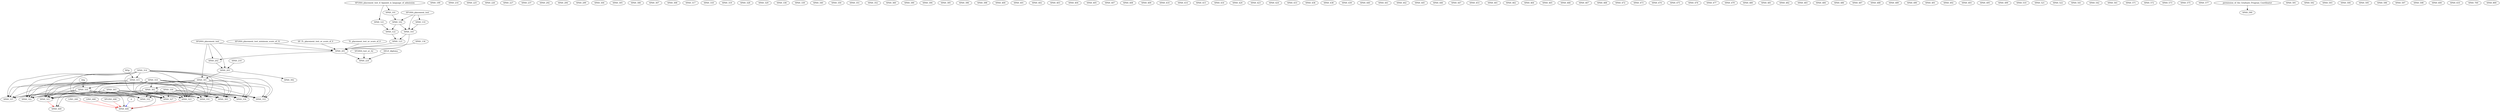 digraph G {
    edge [color=black];
    SP100A_placement_test_if_Spanish_is_language_of_admission -> SPAN_101;
    edge [color=black];
    SPAN_101 -> SPAN_102;
    SP100A_placement_test -> SPAN_102;
    edge [color=black];
    SPAN_102 -> SPAN_103;
    SPAN_110 -> SPAN_103;
    SP100A_placement_test -> SPAN_103;
    edge [color=black];
    SP100A_placement_test -> SPAN_110;
    edge [color=black];
    SP100A_placement_test_if_Spanish_is_language_of_admission -> SPAN_121;
    edge [color=black];
    SPAN_121 -> SPAN_122;
    SPAN_102 -> SPAN_122;
    edge [color=black];
    SPAN_122 -> SPAN_123;
    SPAN_103 -> SPAN_123;
    SPAN_134;
    SPAN_199;
    edge [color=black];
    SPAN_103 -> SPAN_201;
    SPAN_123 -> SPAN_201;
    SPAN_134 -> SPAN_201;
    SP100A_placement_test_minimum_score_of_51 -> SPAN_201;
    SP_TL_placement_test_or_score_of_0 -> SPAN_201;
    TL_placement_test_or_score_of_0 -> SPAN_201;
    SP200A_placement_test -> SPAN_201;
    edge [color=black];
    SPAN_201 -> SPAN_202;
    SP200A_placement_test -> SPAN_202;
    edge [color=black];
    SPAN_202 -> SPAN_203;
    SPAN_210 -> SPAN_203;
    SP200A_placement_test -> SPAN_203;
    SPAN_216;
    edge [color=black];
    SPAN_201 -> SPAN_224;
    SP200A_test_or_A2 -> SPAN_224;
    DELE_diploma -> SPAN_224;
    SPAN_225;
    SPAN_226;
    SPAN_227;
    SPAN_237;
    SPAN_292;
    SPAN_294;
    SPAN_299;
    edge [color=black];
    SPAN_203 -> SPAN_301;
    SP200A_placement_test -> SPAN_301;
    edge [color=black];
    SPAN_301 -> SPAN_302;
    SPAN_310 -> SPAN_302;
    SPAN_303;
    SPAN_304;
    SPAN_305;
    SPAN_306;
    SPAN_307;
    SPAN_308;
    SPAN_314;
    edge [color=black];
    SPAN_314 -> SPAN_315;
    WSp -> SPAN_315;
    edge [color=black];
    SPAN_315 -> SPAN_316;
    ASp -> SPAN_316;
    SPAN_317;
    SPAN_318;
    SPAN_319;
    edge [color=black];
    SPAN_301 -> SPAN_321;
    SPAN_314 -> SPAN_321;
    SPAN_302 -> SPAN_321;
    SPAN_303 -> SPAN_321;
    SPAN_310 -> SPAN_321;
    SPAN_315 -> SPAN_321;
    SPAN_316 -> SPAN_321;
    SPAN_330 -> SPAN_321;
    edge [color=black];
    SPAN_301 -> SPAN_322;
    SPAN_314 -> SPAN_322;
    SPAN_302 -> SPAN_322;
    SPAN_303 -> SPAN_322;
    SPAN_310 -> SPAN_322;
    SPAN_315 -> SPAN_322;
    SPAN_316 -> SPAN_322;
    SPAN_330 -> SPAN_322;
    edge [color=black];
    SPAN_301 -> SPAN_323;
    SPAN_314 -> SPAN_323;
    SPAN_302 -> SPAN_323;
    SPAN_303 -> SPAN_323;
    SPAN_310 -> SPAN_323;
    SPAN_315 -> SPAN_323;
    SPAN_316 -> SPAN_323;
    SPAN_330 -> SPAN_323;
    edge [color=black];
    SPAN_301 -> SPAN_327;
    SPAN_302 -> SPAN_327;
    SPAN_303 -> SPAN_327;
    SPAN_310 -> SPAN_327;
    SPAN_314 -> SPAN_327;
    SPAN_315 -> SPAN_327;
    SPAN_316 -> SPAN_327;
    SPAN_330 -> SPAN_327;
    SPAN_328;
    SPAN_329;
    edge [color=black];
    SPAN_301 -> SPAN_331;
    SPAN_302 -> SPAN_331;
    SPAN_303 -> SPAN_331;
    SPAN_310 -> SPAN_331;
    SPAN_314 -> SPAN_331;
    SPAN_315 -> SPAN_331;
    SPAN_316 -> SPAN_331;
    SPAN_330 -> SPAN_331;
    edge [color=black];
    SPAN_301 -> SPAN_332;
    SPAN_302 -> SPAN_332;
    SPAN_303 -> SPAN_332;
    SPAN_310 -> SPAN_332;
    SPAN_314 -> SPAN_332;
    SPAN_315 -> SPAN_332;
    SPAN_316 -> SPAN_332;
    SPAN_330 -> SPAN_332;
    edge [color=black];
    SPAN_301 -> SPAN_333;
    SPAN_302 -> SPAN_333;
    SPAN_303 -> SPAN_333;
    SPAN_310 -> SPAN_333;
    SPAN_314 -> SPAN_333;
    SPAN_315 -> SPAN_333;
    SPAN_316 -> SPAN_333;
    SPAN_330 -> SPAN_333;
    edge [color=black];
    SPAN_301 -> SPAN_334;
    SPAN_302 -> SPAN_334;
    SPAN_303 -> SPAN_334;
    SPAN_310 -> SPAN_334;
    SPAN_314 -> SPAN_334;
    SPAN_315 -> SPAN_334;
    SPAN_316 -> SPAN_334;
    SPAN_330 -> SPAN_334;
    SPAN_336;
    edge [color=black];
    SPAN_301 -> SPAN_337;
    SPAN_302 -> SPAN_337;
    SPAN_303 -> SPAN_337;
    SPAN_310 -> SPAN_337;
    SPAN_314 -> SPAN_337;
    SPAN_315 -> SPAN_337;
    SPAN_316 -> SPAN_337;
    SPAN_330 -> SPAN_337;
    SPAN_339;
    SPAN_340;
    SPAN_350;
    SPAN_351;
    SPAN_352;
    SPAN_360;
    SPAN_390;
    edge [color=black];
    SPAN_203 -> SPAN_392;
    edge [color=black];
    SPAN_301 -> SPAN_393;
    SPAN_302 -> SPAN_393;
    SPAN_303 -> SPAN_393;
    SPAN_310 -> SPAN_393;
    SPAN_314 -> SPAN_393;
    SPAN_315 -> SPAN_393;
    SPAN_316 -> SPAN_393;
    SPAN_330 -> SPAN_393;
    SPAN_394;
    SPAN_395;
    SPAN_396;
    SPAN_398;
    SPAN_400;
    SPAN_401;
    SPAN_402;
    SPAN_403;
    SPAN_404;
    SPAN_405;
    edge [color=black];
    SPAN_303 -> SPAN_406;
    SPAN_316 -> SPAN_406;
    edge [color=red];
    SPAN_323 -> SPAN_406;
    LING_200 -> SPAN_406;
    LING_400 -> SPAN_406;
    SPLING_406 -> SPAN_406;
    edge [color=blue];
    A -> SPAN_406;
    SPAN_407;
    SPAN_408;
    SPAN_409;
    SPAN_410;
    SPAN_414;
    SPAN_415;
    SPAN_416;
    SPAN_420;
    SPAN_423;
    SPAN_424;
    SPAN_433;
    SPAN_436;
    SPAN_438;
    SPAN_439;
    SPAN_440;
    SPAN_441;
    SPAN_442;
    SPAN_445;
    SPAN_446;
    SPAN_447;
    edge [color=black];
    SPAN_303 -> SPAN_449;
    SPAN_316 -> SPAN_449;
    edge [color=red];
    SPAN_321 -> SPAN_449;
    SPAN_453;
    SPAN_461;
    SPAN_462;
    SPAN_464;
    SPAN_465;
    SPAN_466;
    SPAN_467;
    SPAN_468;
    SPAN_472;
    SPAN_473;
    SPAN_474;
    SPAN_475;
    SPAN_476;
    SPAN_477;
    SPAN_479;
    SPAN_480;
    SPAN_481;
    SPAN_482;
    SPAN_483;
    SPAN_484;
    SPAN_486;
    SPAN_487;
    SPAN_488;
    SPAN_489;
    SPAN_490;
    SPAN_491;
    SPAN_492;
    SPAN_493;
    SPAN_495;
    SPAN_499;
    SPAN_510;
    SPAN_521;
    SPAN_522;
    SPAN_541;
    SPAN_542;
    SPAN_561;
    SPAN_571;
    SPAN_572;
    SPAN_573;
    SPAN_575;
    SPAN_577;
    edge [color=black];
    permission_of_the_Graduate_Program_Coordinator -> SPAN_590;
    SPAN_591;
    SPAN_592;
    SPAN_593;
    SPAN_594;
    SPAN_595;
    SPAN_596;
    SPAN_597;
    SPAN_598;
    SPAN_600;
    SPAN_610;
    SPAN_700;
    SPAN_800;
}
